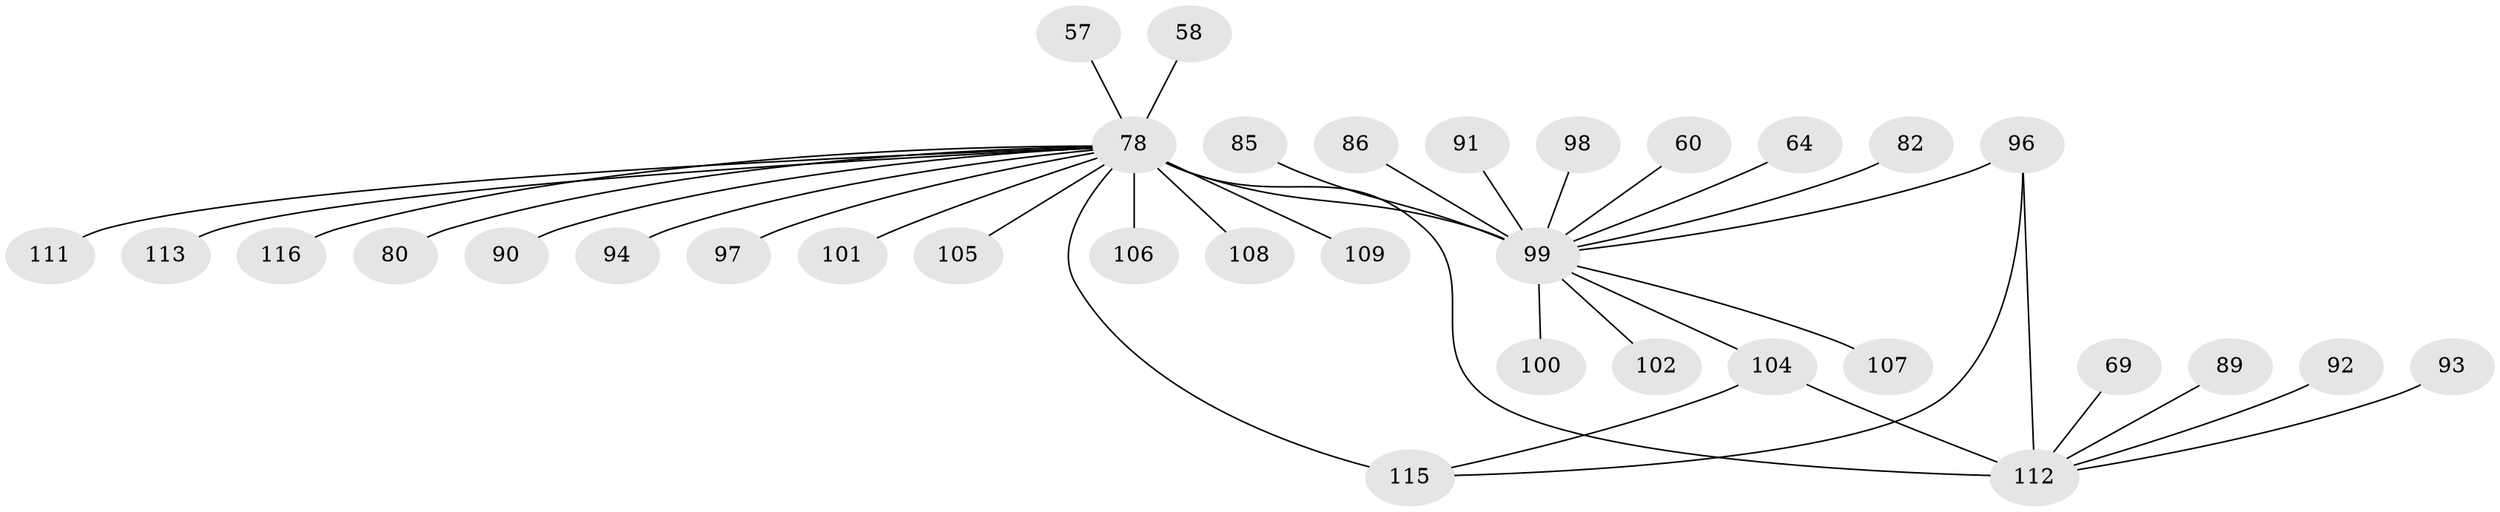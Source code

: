 // original degree distribution, {2: 0.2413793103448276, 28: 0.008620689655172414, 14: 0.008620689655172414, 4: 0.04310344827586207, 15: 0.008620689655172414, 9: 0.017241379310344827, 11: 0.008620689655172414, 1: 0.5775862068965517, 3: 0.05172413793103448, 5: 0.008620689655172414, 6: 0.02586206896551724}
// Generated by graph-tools (version 1.1) at 2025/51/03/04/25 21:51:55]
// undirected, 34 vertices, 37 edges
graph export_dot {
graph [start="1"]
  node [color=gray90,style=filled];
  57;
  58;
  60;
  64;
  69 [super="+37"];
  78 [super="+3+18+24+29+34+35+43+45+46+49+54"];
  80;
  82;
  85 [super="+74"];
  86;
  89;
  90;
  91;
  92;
  93 [super="+26"];
  94;
  96 [super="+32+52+63+72+77"];
  97 [super="+25"];
  98 [super="+11+79"];
  99 [super="+27+55+56+83+41"];
  100;
  101;
  102;
  104 [super="+75+76"];
  105 [super="+62"];
  106;
  107;
  108;
  109;
  111 [super="+50"];
  112 [super="+19+73+84"];
  113;
  115 [super="+81+87+110"];
  116 [super="+114+103"];
  57 -- 78;
  58 -- 78;
  60 -- 99;
  64 -- 99;
  69 -- 112 [weight=2];
  78 -- 80;
  78 -- 90;
  78 -- 94;
  78 -- 97;
  78 -- 101;
  78 -- 105;
  78 -- 106;
  78 -- 108;
  78 -- 109;
  78 -- 111;
  78 -- 113;
  78 -- 115 [weight=2];
  78 -- 99 [weight=9];
  78 -- 116 [weight=2];
  78 -- 112 [weight=3];
  82 -- 99;
  85 -- 99;
  86 -- 99;
  89 -- 112;
  91 -- 99;
  92 -- 112;
  93 -- 112;
  96 -- 115;
  96 -- 99 [weight=2];
  96 -- 112 [weight=2];
  98 -- 99;
  99 -- 102;
  99 -- 104;
  99 -- 107;
  99 -- 100;
  104 -- 115;
  104 -- 112 [weight=2];
}
